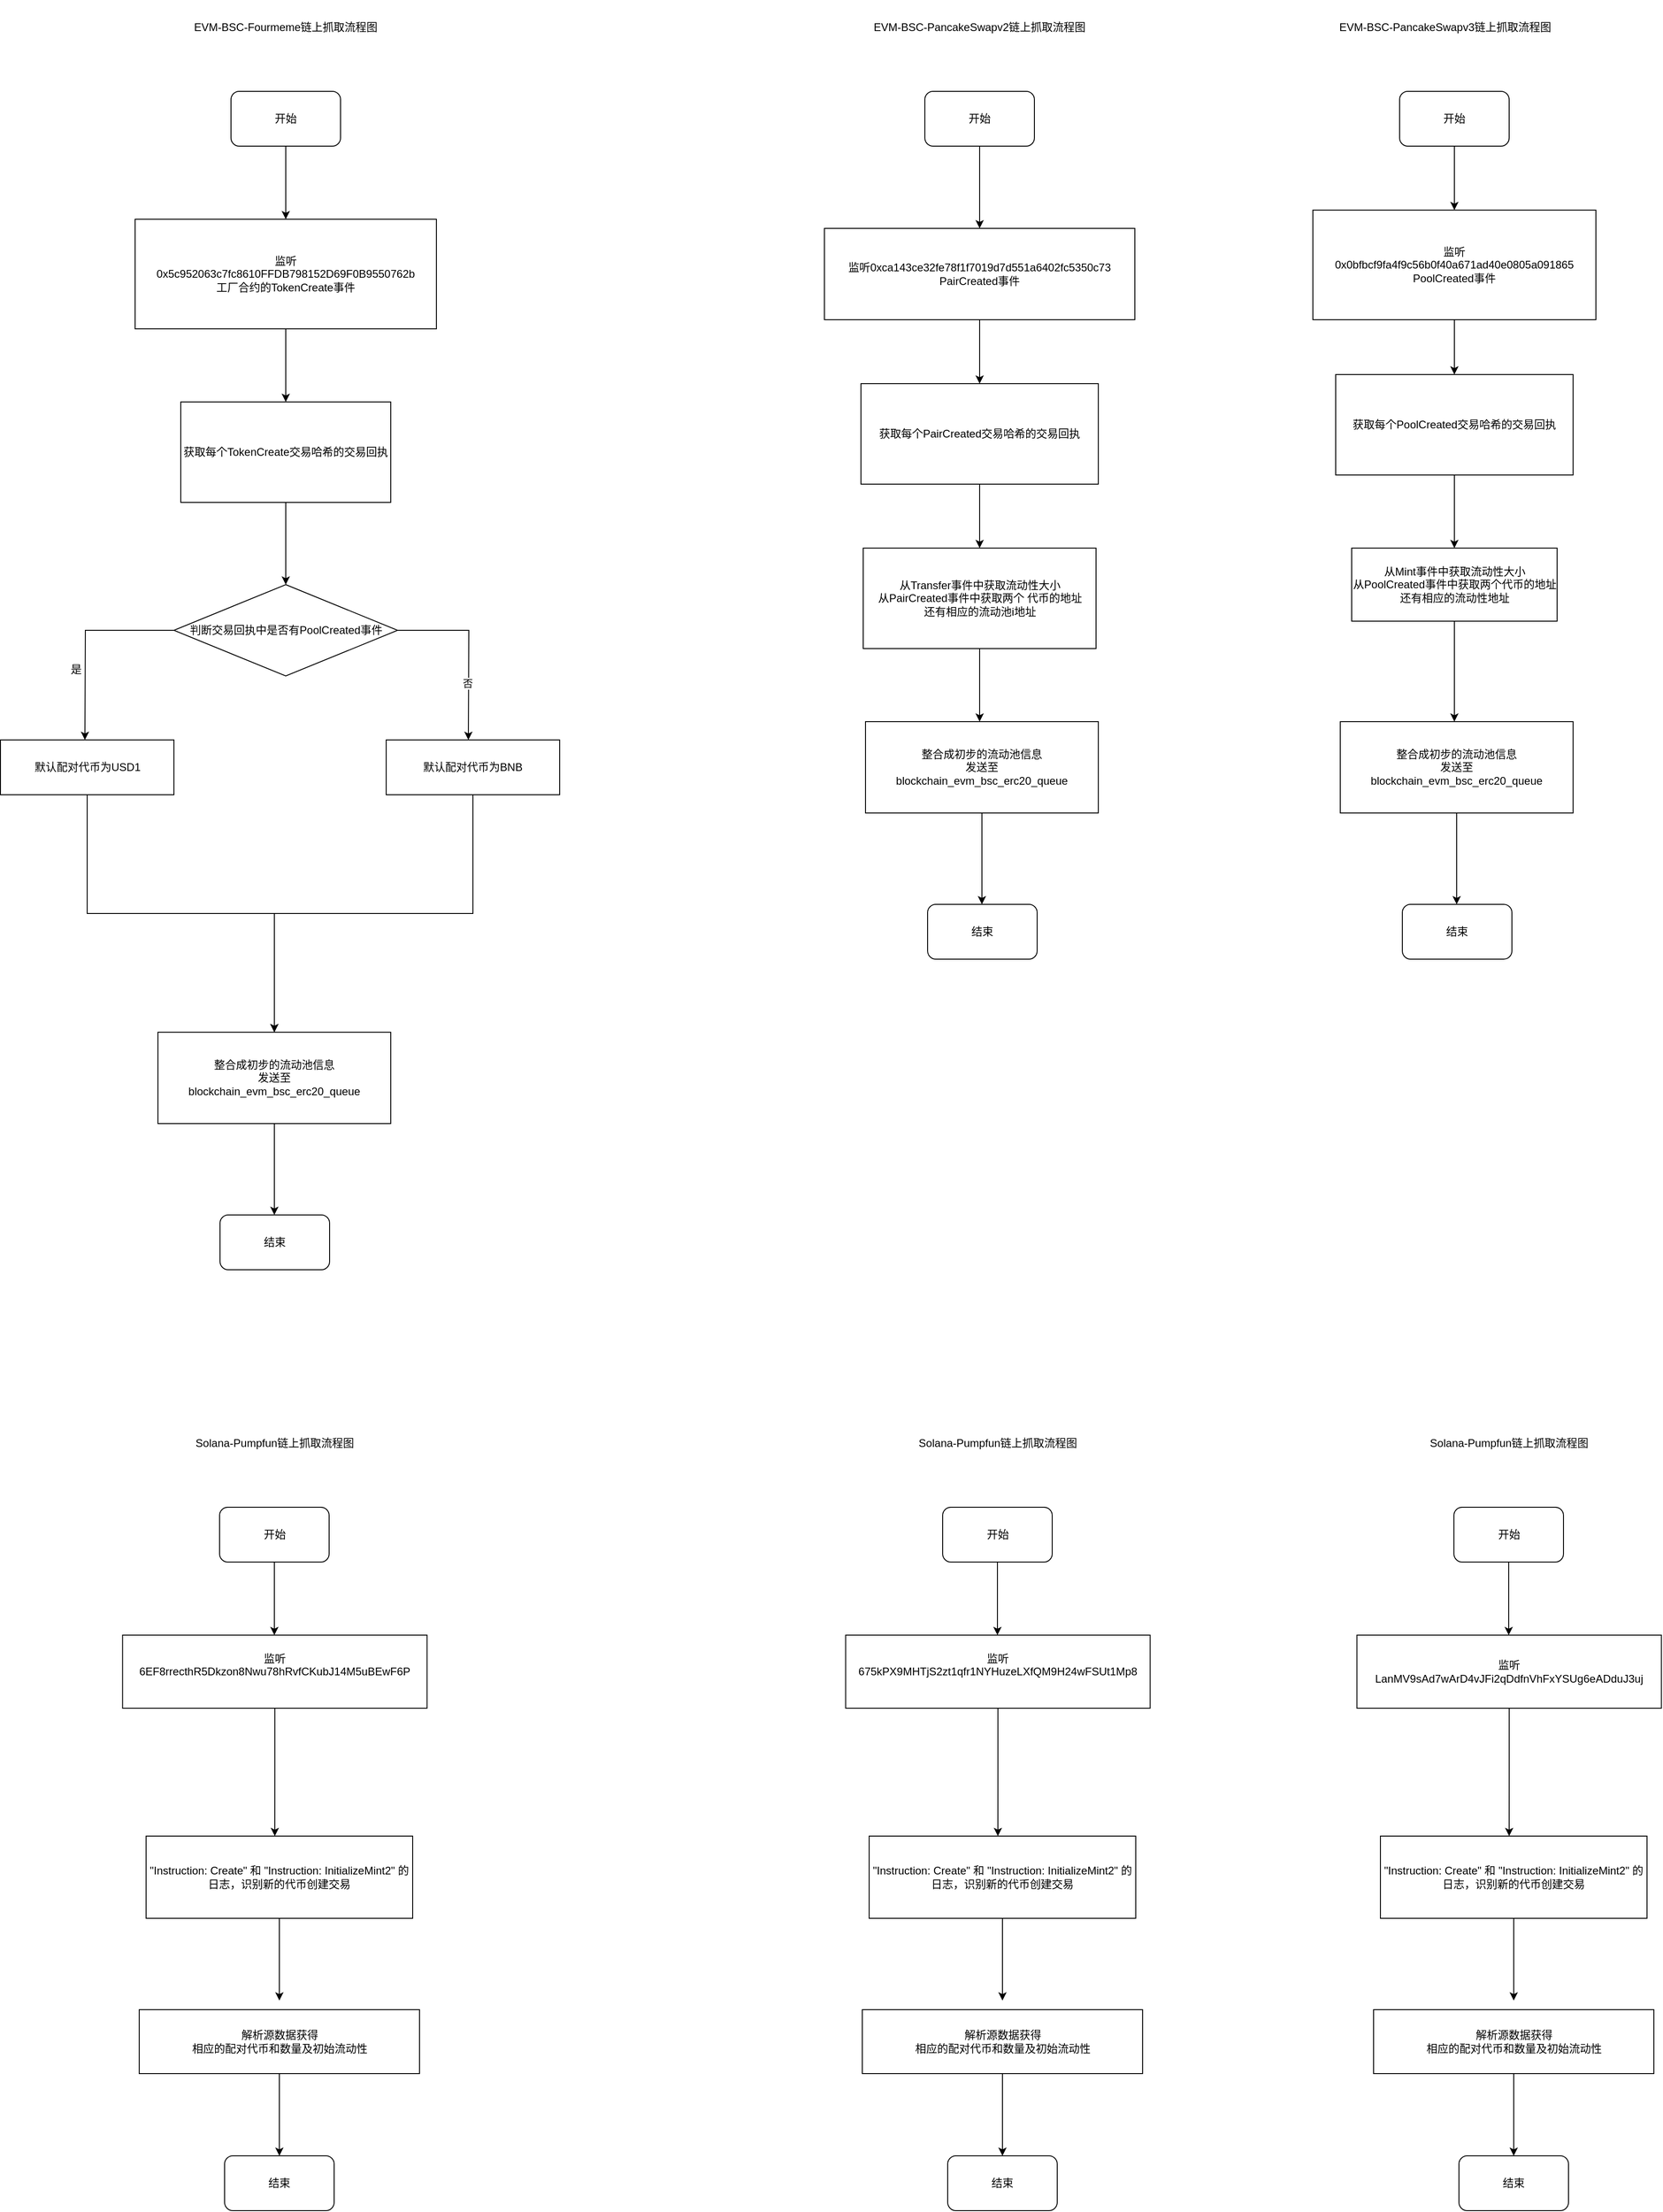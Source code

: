 <mxfile version="28.0.7">
  <diagram name="第 1 页" id="XmppmOgPtgCfnkkfk-B6">
    <mxGraphModel dx="2962" dy="892" grid="1" gridSize="10" guides="1" tooltips="1" connect="1" arrows="1" fold="1" page="1" pageScale="1" pageWidth="827" pageHeight="1169" math="0" shadow="0">
      <root>
        <mxCell id="0" />
        <mxCell id="1" parent="0" />
        <mxCell id="RD3R9KxEMgsufhgu1Dzc-2" value="EVM-BSC-Fourmeme链上抓取流程图" style="text;html=1;align=center;verticalAlign=middle;whiteSpace=wrap;rounded=0;" vertex="1" parent="1">
          <mxGeometry x="-380" y="70" width="240" height="60" as="geometry" />
        </mxCell>
        <mxCell id="RD3R9KxEMgsufhgu1Dzc-5" style="edgeStyle=orthogonalEdgeStyle;rounded=0;orthogonalLoop=1;jettySize=auto;html=1;" edge="1" parent="1" source="RD3R9KxEMgsufhgu1Dzc-4">
          <mxGeometry relative="1" as="geometry">
            <mxPoint x="-260" y="310" as="targetPoint" />
          </mxGeometry>
        </mxCell>
        <mxCell id="RD3R9KxEMgsufhgu1Dzc-4" value="开始" style="rounded=1;whiteSpace=wrap;html=1;" vertex="1" parent="1">
          <mxGeometry x="-320" y="170" width="120" height="60" as="geometry" />
        </mxCell>
        <mxCell id="RD3R9KxEMgsufhgu1Dzc-7" style="edgeStyle=orthogonalEdgeStyle;rounded=0;orthogonalLoop=1;jettySize=auto;html=1;" edge="1" parent="1" source="RD3R9KxEMgsufhgu1Dzc-6">
          <mxGeometry relative="1" as="geometry">
            <mxPoint x="-260" y="510" as="targetPoint" />
          </mxGeometry>
        </mxCell>
        <mxCell id="RD3R9KxEMgsufhgu1Dzc-6" value="监听&lt;br&gt;0x5c952063c7fc8610FFDB798152D69F0B9550762b&lt;br&gt;工厂合约的TokenCreate事件" style="rounded=0;whiteSpace=wrap;html=1;" vertex="1" parent="1">
          <mxGeometry x="-425" y="310" width="330" height="120" as="geometry" />
        </mxCell>
        <mxCell id="RD3R9KxEMgsufhgu1Dzc-9" style="edgeStyle=orthogonalEdgeStyle;rounded=0;orthogonalLoop=1;jettySize=auto;html=1;" edge="1" parent="1" source="RD3R9KxEMgsufhgu1Dzc-8">
          <mxGeometry relative="1" as="geometry">
            <mxPoint x="-260" y="710" as="targetPoint" />
          </mxGeometry>
        </mxCell>
        <mxCell id="RD3R9KxEMgsufhgu1Dzc-8" value="获取每个TokenCreate交易哈希的交易回执" style="rounded=0;whiteSpace=wrap;html=1;" vertex="1" parent="1">
          <mxGeometry x="-375" y="510" width="230" height="110" as="geometry" />
        </mxCell>
        <mxCell id="RD3R9KxEMgsufhgu1Dzc-23" style="edgeStyle=orthogonalEdgeStyle;rounded=0;orthogonalLoop=1;jettySize=auto;html=1;entryX=0.5;entryY=0;entryDx=0;entryDy=0;" edge="1" parent="1" source="RD3R9KxEMgsufhgu1Dzc-10" target="RD3R9KxEMgsufhgu1Dzc-21">
          <mxGeometry relative="1" as="geometry" />
        </mxCell>
        <mxCell id="RD3R9KxEMgsufhgu1Dzc-10" value="默认配对代币为USD1" style="rounded=0;whiteSpace=wrap;html=1;" vertex="1" parent="1">
          <mxGeometry x="-572.5" y="880" width="190" height="60" as="geometry" />
        </mxCell>
        <mxCell id="RD3R9KxEMgsufhgu1Dzc-12" style="edgeStyle=orthogonalEdgeStyle;rounded=0;orthogonalLoop=1;jettySize=auto;html=1;" edge="1" parent="1" source="RD3R9KxEMgsufhgu1Dzc-11">
          <mxGeometry relative="1" as="geometry">
            <mxPoint x="-480" y="880" as="targetPoint" />
          </mxGeometry>
        </mxCell>
        <mxCell id="RD3R9KxEMgsufhgu1Dzc-16" style="edgeStyle=orthogonalEdgeStyle;rounded=0;orthogonalLoop=1;jettySize=auto;html=1;" edge="1" parent="1" source="RD3R9KxEMgsufhgu1Dzc-11">
          <mxGeometry relative="1" as="geometry">
            <mxPoint x="-60" y="880" as="targetPoint" />
          </mxGeometry>
        </mxCell>
        <mxCell id="RD3R9KxEMgsufhgu1Dzc-17" value="否" style="edgeLabel;html=1;align=center;verticalAlign=middle;resizable=0;points=[];" vertex="1" connectable="0" parent="RD3R9KxEMgsufhgu1Dzc-16">
          <mxGeometry x="0.379" y="-2" relative="1" as="geometry">
            <mxPoint y="-1" as="offset" />
          </mxGeometry>
        </mxCell>
        <mxCell id="RD3R9KxEMgsufhgu1Dzc-11" value="判断交易回执中是否有PoolCreated事件" style="rhombus;whiteSpace=wrap;html=1;" vertex="1" parent="1">
          <mxGeometry x="-382.5" y="710" width="245" height="100" as="geometry" />
        </mxCell>
        <mxCell id="RD3R9KxEMgsufhgu1Dzc-15" value="是" style="text;html=1;align=center;verticalAlign=middle;resizable=0;points=[];autosize=1;strokeColor=none;fillColor=none;" vertex="1" parent="1">
          <mxGeometry x="-510" y="788" width="40" height="30" as="geometry" />
        </mxCell>
        <mxCell id="RD3R9KxEMgsufhgu1Dzc-22" style="edgeStyle=orthogonalEdgeStyle;rounded=0;orthogonalLoop=1;jettySize=auto;html=1;entryX=0.5;entryY=0;entryDx=0;entryDy=0;" edge="1" parent="1" source="RD3R9KxEMgsufhgu1Dzc-19" target="RD3R9KxEMgsufhgu1Dzc-21">
          <mxGeometry relative="1" as="geometry" />
        </mxCell>
        <mxCell id="RD3R9KxEMgsufhgu1Dzc-19" value="默认配对代币为BNB" style="rounded=0;whiteSpace=wrap;html=1;" vertex="1" parent="1">
          <mxGeometry x="-150" y="880" width="190" height="60" as="geometry" />
        </mxCell>
        <mxCell id="RD3R9KxEMgsufhgu1Dzc-24" style="edgeStyle=orthogonalEdgeStyle;rounded=0;orthogonalLoop=1;jettySize=auto;html=1;" edge="1" parent="1" source="RD3R9KxEMgsufhgu1Dzc-21">
          <mxGeometry relative="1" as="geometry">
            <mxPoint x="-272.5" y="1400" as="targetPoint" />
          </mxGeometry>
        </mxCell>
        <mxCell id="RD3R9KxEMgsufhgu1Dzc-21" value="整合成初步的流动池信息&lt;br&gt;发送至&lt;br&gt;blockchain_evm_bsc_erc20_queue" style="rounded=0;whiteSpace=wrap;html=1;" vertex="1" parent="1">
          <mxGeometry x="-400" y="1200" width="255" height="100" as="geometry" />
        </mxCell>
        <mxCell id="RD3R9KxEMgsufhgu1Dzc-25" value="结束" style="rounded=1;whiteSpace=wrap;html=1;" vertex="1" parent="1">
          <mxGeometry x="-332" y="1400" width="120" height="60" as="geometry" />
        </mxCell>
        <mxCell id="RD3R9KxEMgsufhgu1Dzc-26" value="EVM-BSC-PancakeSwapv2链上抓取流程图" style="text;html=1;align=center;verticalAlign=middle;whiteSpace=wrap;rounded=0;" vertex="1" parent="1">
          <mxGeometry x="380" y="70" width="240" height="60" as="geometry" />
        </mxCell>
        <mxCell id="RD3R9KxEMgsufhgu1Dzc-27" value="EVM-BSC-PancakeSwapv3链上抓取流程图" style="text;html=1;align=center;verticalAlign=middle;whiteSpace=wrap;rounded=0;" vertex="1" parent="1">
          <mxGeometry x="890" y="70" width="240" height="60" as="geometry" />
        </mxCell>
        <mxCell id="RD3R9KxEMgsufhgu1Dzc-30" style="edgeStyle=orthogonalEdgeStyle;rounded=0;orthogonalLoop=1;jettySize=auto;html=1;" edge="1" parent="1" source="RD3R9KxEMgsufhgu1Dzc-28">
          <mxGeometry relative="1" as="geometry">
            <mxPoint x="500.0" y="320" as="targetPoint" />
          </mxGeometry>
        </mxCell>
        <mxCell id="RD3R9KxEMgsufhgu1Dzc-28" value="开始" style="rounded=1;whiteSpace=wrap;html=1;" vertex="1" parent="1">
          <mxGeometry x="440" y="170" width="120" height="60" as="geometry" />
        </mxCell>
        <mxCell id="RD3R9KxEMgsufhgu1Dzc-41" style="edgeStyle=orthogonalEdgeStyle;rounded=0;orthogonalLoop=1;jettySize=auto;html=1;" edge="1" parent="1" source="RD3R9KxEMgsufhgu1Dzc-29">
          <mxGeometry relative="1" as="geometry">
            <mxPoint x="1020.0" y="300" as="targetPoint" />
          </mxGeometry>
        </mxCell>
        <mxCell id="RD3R9KxEMgsufhgu1Dzc-29" value="开始" style="rounded=1;whiteSpace=wrap;html=1;" vertex="1" parent="1">
          <mxGeometry x="960" y="170" width="120" height="60" as="geometry" />
        </mxCell>
        <mxCell id="RD3R9KxEMgsufhgu1Dzc-32" style="edgeStyle=orthogonalEdgeStyle;rounded=0;orthogonalLoop=1;jettySize=auto;html=1;" edge="1" parent="1" source="RD3R9KxEMgsufhgu1Dzc-31">
          <mxGeometry relative="1" as="geometry">
            <mxPoint x="500.0" y="490" as="targetPoint" />
          </mxGeometry>
        </mxCell>
        <mxCell id="RD3R9KxEMgsufhgu1Dzc-31" value="监听0xca143ce32fe78f1f7019d7d551a6402fc5350c73&lt;br&gt;PairCreated事件" style="rounded=0;whiteSpace=wrap;html=1;" vertex="1" parent="1">
          <mxGeometry x="330" y="320" width="340" height="100" as="geometry" />
        </mxCell>
        <mxCell id="RD3R9KxEMgsufhgu1Dzc-36" style="edgeStyle=orthogonalEdgeStyle;rounded=0;orthogonalLoop=1;jettySize=auto;html=1;entryX=0.5;entryY=0;entryDx=0;entryDy=0;" edge="1" parent="1" source="RD3R9KxEMgsufhgu1Dzc-33">
          <mxGeometry relative="1" as="geometry">
            <mxPoint x="500.0" y="670" as="targetPoint" />
          </mxGeometry>
        </mxCell>
        <mxCell id="RD3R9KxEMgsufhgu1Dzc-33" value="获取每个PairCreated交易哈希的交易回执" style="rounded=0;whiteSpace=wrap;html=1;" vertex="1" parent="1">
          <mxGeometry x="370" y="490" width="260" height="110" as="geometry" />
        </mxCell>
        <mxCell id="RD3R9KxEMgsufhgu1Dzc-38" style="edgeStyle=orthogonalEdgeStyle;rounded=0;orthogonalLoop=1;jettySize=auto;html=1;" edge="1" parent="1" source="RD3R9KxEMgsufhgu1Dzc-37">
          <mxGeometry relative="1" as="geometry">
            <mxPoint x="500.0" y="860" as="targetPoint" />
          </mxGeometry>
        </mxCell>
        <mxCell id="RD3R9KxEMgsufhgu1Dzc-37" value="从Transfer事件中获取流动性大小&lt;br&gt;从PairCreated事件中获取两个 代币的地址&lt;br&gt;还有相应的流动池i地址" style="rounded=0;whiteSpace=wrap;html=1;" vertex="1" parent="1">
          <mxGeometry x="372.5" y="670" width="255" height="110" as="geometry" />
        </mxCell>
        <mxCell id="RD3R9KxEMgsufhgu1Dzc-43" style="edgeStyle=orthogonalEdgeStyle;rounded=0;orthogonalLoop=1;jettySize=auto;html=1;" edge="1" parent="1" source="RD3R9KxEMgsufhgu1Dzc-42">
          <mxGeometry relative="1" as="geometry">
            <mxPoint x="1020.0" y="480" as="targetPoint" />
          </mxGeometry>
        </mxCell>
        <mxCell id="RD3R9KxEMgsufhgu1Dzc-42" value="监听&lt;br&gt;0x0bfbcf9fa4f9c56b0f40a671ad40e0805a091865&lt;div&gt;PoolCreated事件&lt;/div&gt;" style="rounded=0;whiteSpace=wrap;html=1;" vertex="1" parent="1">
          <mxGeometry x="865" y="300" width="310" height="120" as="geometry" />
        </mxCell>
        <mxCell id="RD3R9KxEMgsufhgu1Dzc-45" style="edgeStyle=orthogonalEdgeStyle;rounded=0;orthogonalLoop=1;jettySize=auto;html=1;" edge="1" parent="1" source="RD3R9KxEMgsufhgu1Dzc-44">
          <mxGeometry relative="1" as="geometry">
            <mxPoint x="1020.0" y="670" as="targetPoint" />
          </mxGeometry>
        </mxCell>
        <mxCell id="RD3R9KxEMgsufhgu1Dzc-44" value="获取每个PoolCreated交易哈希的交易回执" style="rounded=0;whiteSpace=wrap;html=1;" vertex="1" parent="1">
          <mxGeometry x="890" y="480" width="260" height="110" as="geometry" />
        </mxCell>
        <mxCell id="RD3R9KxEMgsufhgu1Dzc-48" style="edgeStyle=orthogonalEdgeStyle;rounded=0;orthogonalLoop=1;jettySize=auto;html=1;entryX=0.5;entryY=0;entryDx=0;entryDy=0;" edge="1" parent="1" source="RD3R9KxEMgsufhgu1Dzc-46">
          <mxGeometry relative="1" as="geometry">
            <mxPoint x="1020" y="860.0" as="targetPoint" />
          </mxGeometry>
        </mxCell>
        <mxCell id="RD3R9KxEMgsufhgu1Dzc-46" value="从Mint事件中获取流动性大小&lt;br&gt;从PoolCreated事件中获取两个代币的地址&lt;br&gt;还有相应的流动性地址" style="rounded=0;whiteSpace=wrap;html=1;" vertex="1" parent="1">
          <mxGeometry x="907.5" y="670" width="225" height="80" as="geometry" />
        </mxCell>
        <mxCell id="RD3R9KxEMgsufhgu1Dzc-53" style="edgeStyle=orthogonalEdgeStyle;rounded=0;orthogonalLoop=1;jettySize=auto;html=1;" edge="1" parent="1" source="RD3R9KxEMgsufhgu1Dzc-49">
          <mxGeometry relative="1" as="geometry">
            <mxPoint x="-272.5" y="1860" as="targetPoint" />
          </mxGeometry>
        </mxCell>
        <mxCell id="RD3R9KxEMgsufhgu1Dzc-49" value="开始" style="rounded=1;whiteSpace=wrap;html=1;" vertex="1" parent="1">
          <mxGeometry x="-332.5" y="1720" width="120" height="60" as="geometry" />
        </mxCell>
        <mxCell id="RD3R9KxEMgsufhgu1Dzc-50" value="Solana-Pumpfun链上抓取流程图" style="text;html=1;align=center;verticalAlign=middle;whiteSpace=wrap;rounded=0;" vertex="1" parent="1">
          <mxGeometry x="-392.5" y="1620" width="240" height="60" as="geometry" />
        </mxCell>
        <mxCell id="RD3R9KxEMgsufhgu1Dzc-51" value="Solana-Pumpfun链上抓取流程图" style="text;html=1;align=center;verticalAlign=middle;whiteSpace=wrap;rounded=0;" vertex="1" parent="1">
          <mxGeometry x="400" y="1620" width="240" height="60" as="geometry" />
        </mxCell>
        <mxCell id="RD3R9KxEMgsufhgu1Dzc-52" value="Solana-Pumpfun链上抓取流程图" style="text;html=1;align=center;verticalAlign=middle;whiteSpace=wrap;rounded=0;" vertex="1" parent="1">
          <mxGeometry x="960" y="1620" width="240" height="60" as="geometry" />
        </mxCell>
        <mxCell id="RD3R9KxEMgsufhgu1Dzc-61" style="edgeStyle=orthogonalEdgeStyle;rounded=0;orthogonalLoop=1;jettySize=auto;html=1;" edge="1" parent="1" source="RD3R9KxEMgsufhgu1Dzc-54">
          <mxGeometry relative="1" as="geometry">
            <mxPoint x="-272" y="2080" as="targetPoint" />
          </mxGeometry>
        </mxCell>
        <mxCell id="RD3R9KxEMgsufhgu1Dzc-54" value="监听&lt;br&gt;6EF8rrecthR5Dkzon8Nwu78hRvfCKubJ14M5uBEwF6P&lt;div&gt;&lt;br&gt;&lt;/div&gt;" style="rounded=0;whiteSpace=wrap;html=1;" vertex="1" parent="1">
          <mxGeometry x="-438.75" y="1860" width="333.5" height="80" as="geometry" />
        </mxCell>
        <mxCell id="RD3R9KxEMgsufhgu1Dzc-55" style="edgeStyle=orthogonalEdgeStyle;rounded=0;orthogonalLoop=1;jettySize=auto;html=1;" edge="1" parent="1" source="RD3R9KxEMgsufhgu1Dzc-56">
          <mxGeometry relative="1" as="geometry">
            <mxPoint x="502.5" y="1060" as="targetPoint" />
          </mxGeometry>
        </mxCell>
        <mxCell id="RD3R9KxEMgsufhgu1Dzc-56" value="整合成初步的流动池信息&lt;br&gt;发送至&lt;br&gt;blockchain_evm_bsc_erc20_queue" style="rounded=0;whiteSpace=wrap;html=1;" vertex="1" parent="1">
          <mxGeometry x="375" y="860" width="255" height="100" as="geometry" />
        </mxCell>
        <mxCell id="RD3R9KxEMgsufhgu1Dzc-57" value="结束" style="rounded=1;whiteSpace=wrap;html=1;" vertex="1" parent="1">
          <mxGeometry x="443" y="1060" width="120" height="60" as="geometry" />
        </mxCell>
        <mxCell id="RD3R9KxEMgsufhgu1Dzc-58" style="edgeStyle=orthogonalEdgeStyle;rounded=0;orthogonalLoop=1;jettySize=auto;html=1;" edge="1" parent="1" source="RD3R9KxEMgsufhgu1Dzc-59">
          <mxGeometry relative="1" as="geometry">
            <mxPoint x="1022.5" y="1060" as="targetPoint" />
          </mxGeometry>
        </mxCell>
        <mxCell id="RD3R9KxEMgsufhgu1Dzc-59" value="整合成初步的流动池信息&lt;br&gt;发送至&lt;br&gt;blockchain_evm_bsc_erc20_queue" style="rounded=0;whiteSpace=wrap;html=1;" vertex="1" parent="1">
          <mxGeometry x="895" y="860" width="255" height="100" as="geometry" />
        </mxCell>
        <mxCell id="RD3R9KxEMgsufhgu1Dzc-60" value="结束" style="rounded=1;whiteSpace=wrap;html=1;" vertex="1" parent="1">
          <mxGeometry x="963" y="1060" width="120" height="60" as="geometry" />
        </mxCell>
        <mxCell id="RD3R9KxEMgsufhgu1Dzc-63" style="edgeStyle=orthogonalEdgeStyle;rounded=0;orthogonalLoop=1;jettySize=auto;html=1;" edge="1" parent="1" source="RD3R9KxEMgsufhgu1Dzc-62">
          <mxGeometry relative="1" as="geometry">
            <mxPoint x="-267.0" y="2260" as="targetPoint" />
          </mxGeometry>
        </mxCell>
        <mxCell id="RD3R9KxEMgsufhgu1Dzc-62" value="&quot;Instruction: Create&quot; 和 &quot;Instruction: InitializeMint2&quot; 的日志，识别新的代币创建交易" style="rounded=0;whiteSpace=wrap;html=1;" vertex="1" parent="1">
          <mxGeometry x="-413" y="2080" width="292" height="90" as="geometry" />
        </mxCell>
        <mxCell id="RD3R9KxEMgsufhgu1Dzc-65" style="edgeStyle=orthogonalEdgeStyle;rounded=0;orthogonalLoop=1;jettySize=auto;html=1;" edge="1" parent="1" source="RD3R9KxEMgsufhgu1Dzc-64">
          <mxGeometry relative="1" as="geometry">
            <mxPoint x="-267.0" y="2430" as="targetPoint" />
          </mxGeometry>
        </mxCell>
        <mxCell id="RD3R9KxEMgsufhgu1Dzc-64" value="解析源数据获得&lt;br&gt;相应的配对代币和数量及初始流动性" style="rounded=0;whiteSpace=wrap;html=1;" vertex="1" parent="1">
          <mxGeometry x="-420.5" y="2270" width="307" height="70" as="geometry" />
        </mxCell>
        <mxCell id="RD3R9KxEMgsufhgu1Dzc-66" value="结束" style="rounded=1;whiteSpace=wrap;html=1;" vertex="1" parent="1">
          <mxGeometry x="-327" y="2430" width="120" height="60" as="geometry" />
        </mxCell>
        <mxCell id="RD3R9KxEMgsufhgu1Dzc-67" style="edgeStyle=orthogonalEdgeStyle;rounded=0;orthogonalLoop=1;jettySize=auto;html=1;" edge="1" parent="1" source="RD3R9KxEMgsufhgu1Dzc-68">
          <mxGeometry relative="1" as="geometry">
            <mxPoint x="519.5" y="1860" as="targetPoint" />
          </mxGeometry>
        </mxCell>
        <mxCell id="RD3R9KxEMgsufhgu1Dzc-68" value="开始" style="rounded=1;whiteSpace=wrap;html=1;" vertex="1" parent="1">
          <mxGeometry x="459.5" y="1720" width="120" height="60" as="geometry" />
        </mxCell>
        <mxCell id="RD3R9KxEMgsufhgu1Dzc-69" style="edgeStyle=orthogonalEdgeStyle;rounded=0;orthogonalLoop=1;jettySize=auto;html=1;" edge="1" parent="1" source="RD3R9KxEMgsufhgu1Dzc-70">
          <mxGeometry relative="1" as="geometry">
            <mxPoint x="520" y="2080" as="targetPoint" />
          </mxGeometry>
        </mxCell>
        <mxCell id="RD3R9KxEMgsufhgu1Dzc-70" value="监听&lt;br&gt;675kPX9MHTjS2zt1qfr1NYHuzeLXfQM9H24wFSUt1Mp8&lt;br&gt;&lt;div&gt;&lt;br&gt;&lt;/div&gt;" style="rounded=0;whiteSpace=wrap;html=1;" vertex="1" parent="1">
          <mxGeometry x="353.25" y="1860" width="333.5" height="80" as="geometry" />
        </mxCell>
        <mxCell id="RD3R9KxEMgsufhgu1Dzc-71" style="edgeStyle=orthogonalEdgeStyle;rounded=0;orthogonalLoop=1;jettySize=auto;html=1;" edge="1" parent="1" source="RD3R9KxEMgsufhgu1Dzc-72">
          <mxGeometry relative="1" as="geometry">
            <mxPoint x="525.0" y="2260" as="targetPoint" />
          </mxGeometry>
        </mxCell>
        <mxCell id="RD3R9KxEMgsufhgu1Dzc-72" value="&quot;Instruction: Create&quot; 和 &quot;Instruction: InitializeMint2&quot; 的日志，识别新的代币创建交易" style="rounded=0;whiteSpace=wrap;html=1;" vertex="1" parent="1">
          <mxGeometry x="379" y="2080" width="292" height="90" as="geometry" />
        </mxCell>
        <mxCell id="RD3R9KxEMgsufhgu1Dzc-73" style="edgeStyle=orthogonalEdgeStyle;rounded=0;orthogonalLoop=1;jettySize=auto;html=1;" edge="1" parent="1" source="RD3R9KxEMgsufhgu1Dzc-74">
          <mxGeometry relative="1" as="geometry">
            <mxPoint x="525.0" y="2430" as="targetPoint" />
          </mxGeometry>
        </mxCell>
        <mxCell id="RD3R9KxEMgsufhgu1Dzc-74" value="解析源数据获得&lt;br&gt;相应的配对代币和数量及初始流动性" style="rounded=0;whiteSpace=wrap;html=1;" vertex="1" parent="1">
          <mxGeometry x="371.5" y="2270" width="307" height="70" as="geometry" />
        </mxCell>
        <mxCell id="RD3R9KxEMgsufhgu1Dzc-75" value="结束" style="rounded=1;whiteSpace=wrap;html=1;" vertex="1" parent="1">
          <mxGeometry x="465" y="2430" width="120" height="60" as="geometry" />
        </mxCell>
        <mxCell id="RD3R9KxEMgsufhgu1Dzc-76" style="edgeStyle=orthogonalEdgeStyle;rounded=0;orthogonalLoop=1;jettySize=auto;html=1;" edge="1" parent="1" source="RD3R9KxEMgsufhgu1Dzc-77">
          <mxGeometry relative="1" as="geometry">
            <mxPoint x="1079.5" y="1860" as="targetPoint" />
          </mxGeometry>
        </mxCell>
        <mxCell id="RD3R9KxEMgsufhgu1Dzc-77" value="开始" style="rounded=1;whiteSpace=wrap;html=1;" vertex="1" parent="1">
          <mxGeometry x="1019.5" y="1720" width="120" height="60" as="geometry" />
        </mxCell>
        <mxCell id="RD3R9KxEMgsufhgu1Dzc-78" style="edgeStyle=orthogonalEdgeStyle;rounded=0;orthogonalLoop=1;jettySize=auto;html=1;" edge="1" parent="1" source="RD3R9KxEMgsufhgu1Dzc-79">
          <mxGeometry relative="1" as="geometry">
            <mxPoint x="1080" y="2080" as="targetPoint" />
          </mxGeometry>
        </mxCell>
        <mxCell id="RD3R9KxEMgsufhgu1Dzc-79" value="监听&lt;br&gt;&lt;div&gt;LanMV9sAd7wArD4vJFi2qDdfnVhFxYSUg6eADduJ3uj&lt;/div&gt;" style="rounded=0;whiteSpace=wrap;html=1;" vertex="1" parent="1">
          <mxGeometry x="913.25" y="1860" width="333.5" height="80" as="geometry" />
        </mxCell>
        <mxCell id="RD3R9KxEMgsufhgu1Dzc-80" style="edgeStyle=orthogonalEdgeStyle;rounded=0;orthogonalLoop=1;jettySize=auto;html=1;" edge="1" parent="1" source="RD3R9KxEMgsufhgu1Dzc-81">
          <mxGeometry relative="1" as="geometry">
            <mxPoint x="1085.0" y="2260" as="targetPoint" />
          </mxGeometry>
        </mxCell>
        <mxCell id="RD3R9KxEMgsufhgu1Dzc-81" value="&quot;Instruction: Create&quot; 和 &quot;Instruction: InitializeMint2&quot; 的日志，识别新的代币创建交易" style="rounded=0;whiteSpace=wrap;html=1;" vertex="1" parent="1">
          <mxGeometry x="939" y="2080" width="292" height="90" as="geometry" />
        </mxCell>
        <mxCell id="RD3R9KxEMgsufhgu1Dzc-82" style="edgeStyle=orthogonalEdgeStyle;rounded=0;orthogonalLoop=1;jettySize=auto;html=1;" edge="1" parent="1" source="RD3R9KxEMgsufhgu1Dzc-83">
          <mxGeometry relative="1" as="geometry">
            <mxPoint x="1085.0" y="2430" as="targetPoint" />
          </mxGeometry>
        </mxCell>
        <mxCell id="RD3R9KxEMgsufhgu1Dzc-83" value="解析源数据获得&lt;br&gt;相应的配对代币和数量及初始流动性" style="rounded=0;whiteSpace=wrap;html=1;" vertex="1" parent="1">
          <mxGeometry x="931.5" y="2270" width="307" height="70" as="geometry" />
        </mxCell>
        <mxCell id="RD3R9KxEMgsufhgu1Dzc-84" value="结束" style="rounded=1;whiteSpace=wrap;html=1;" vertex="1" parent="1">
          <mxGeometry x="1025" y="2430" width="120" height="60" as="geometry" />
        </mxCell>
      </root>
    </mxGraphModel>
  </diagram>
</mxfile>
